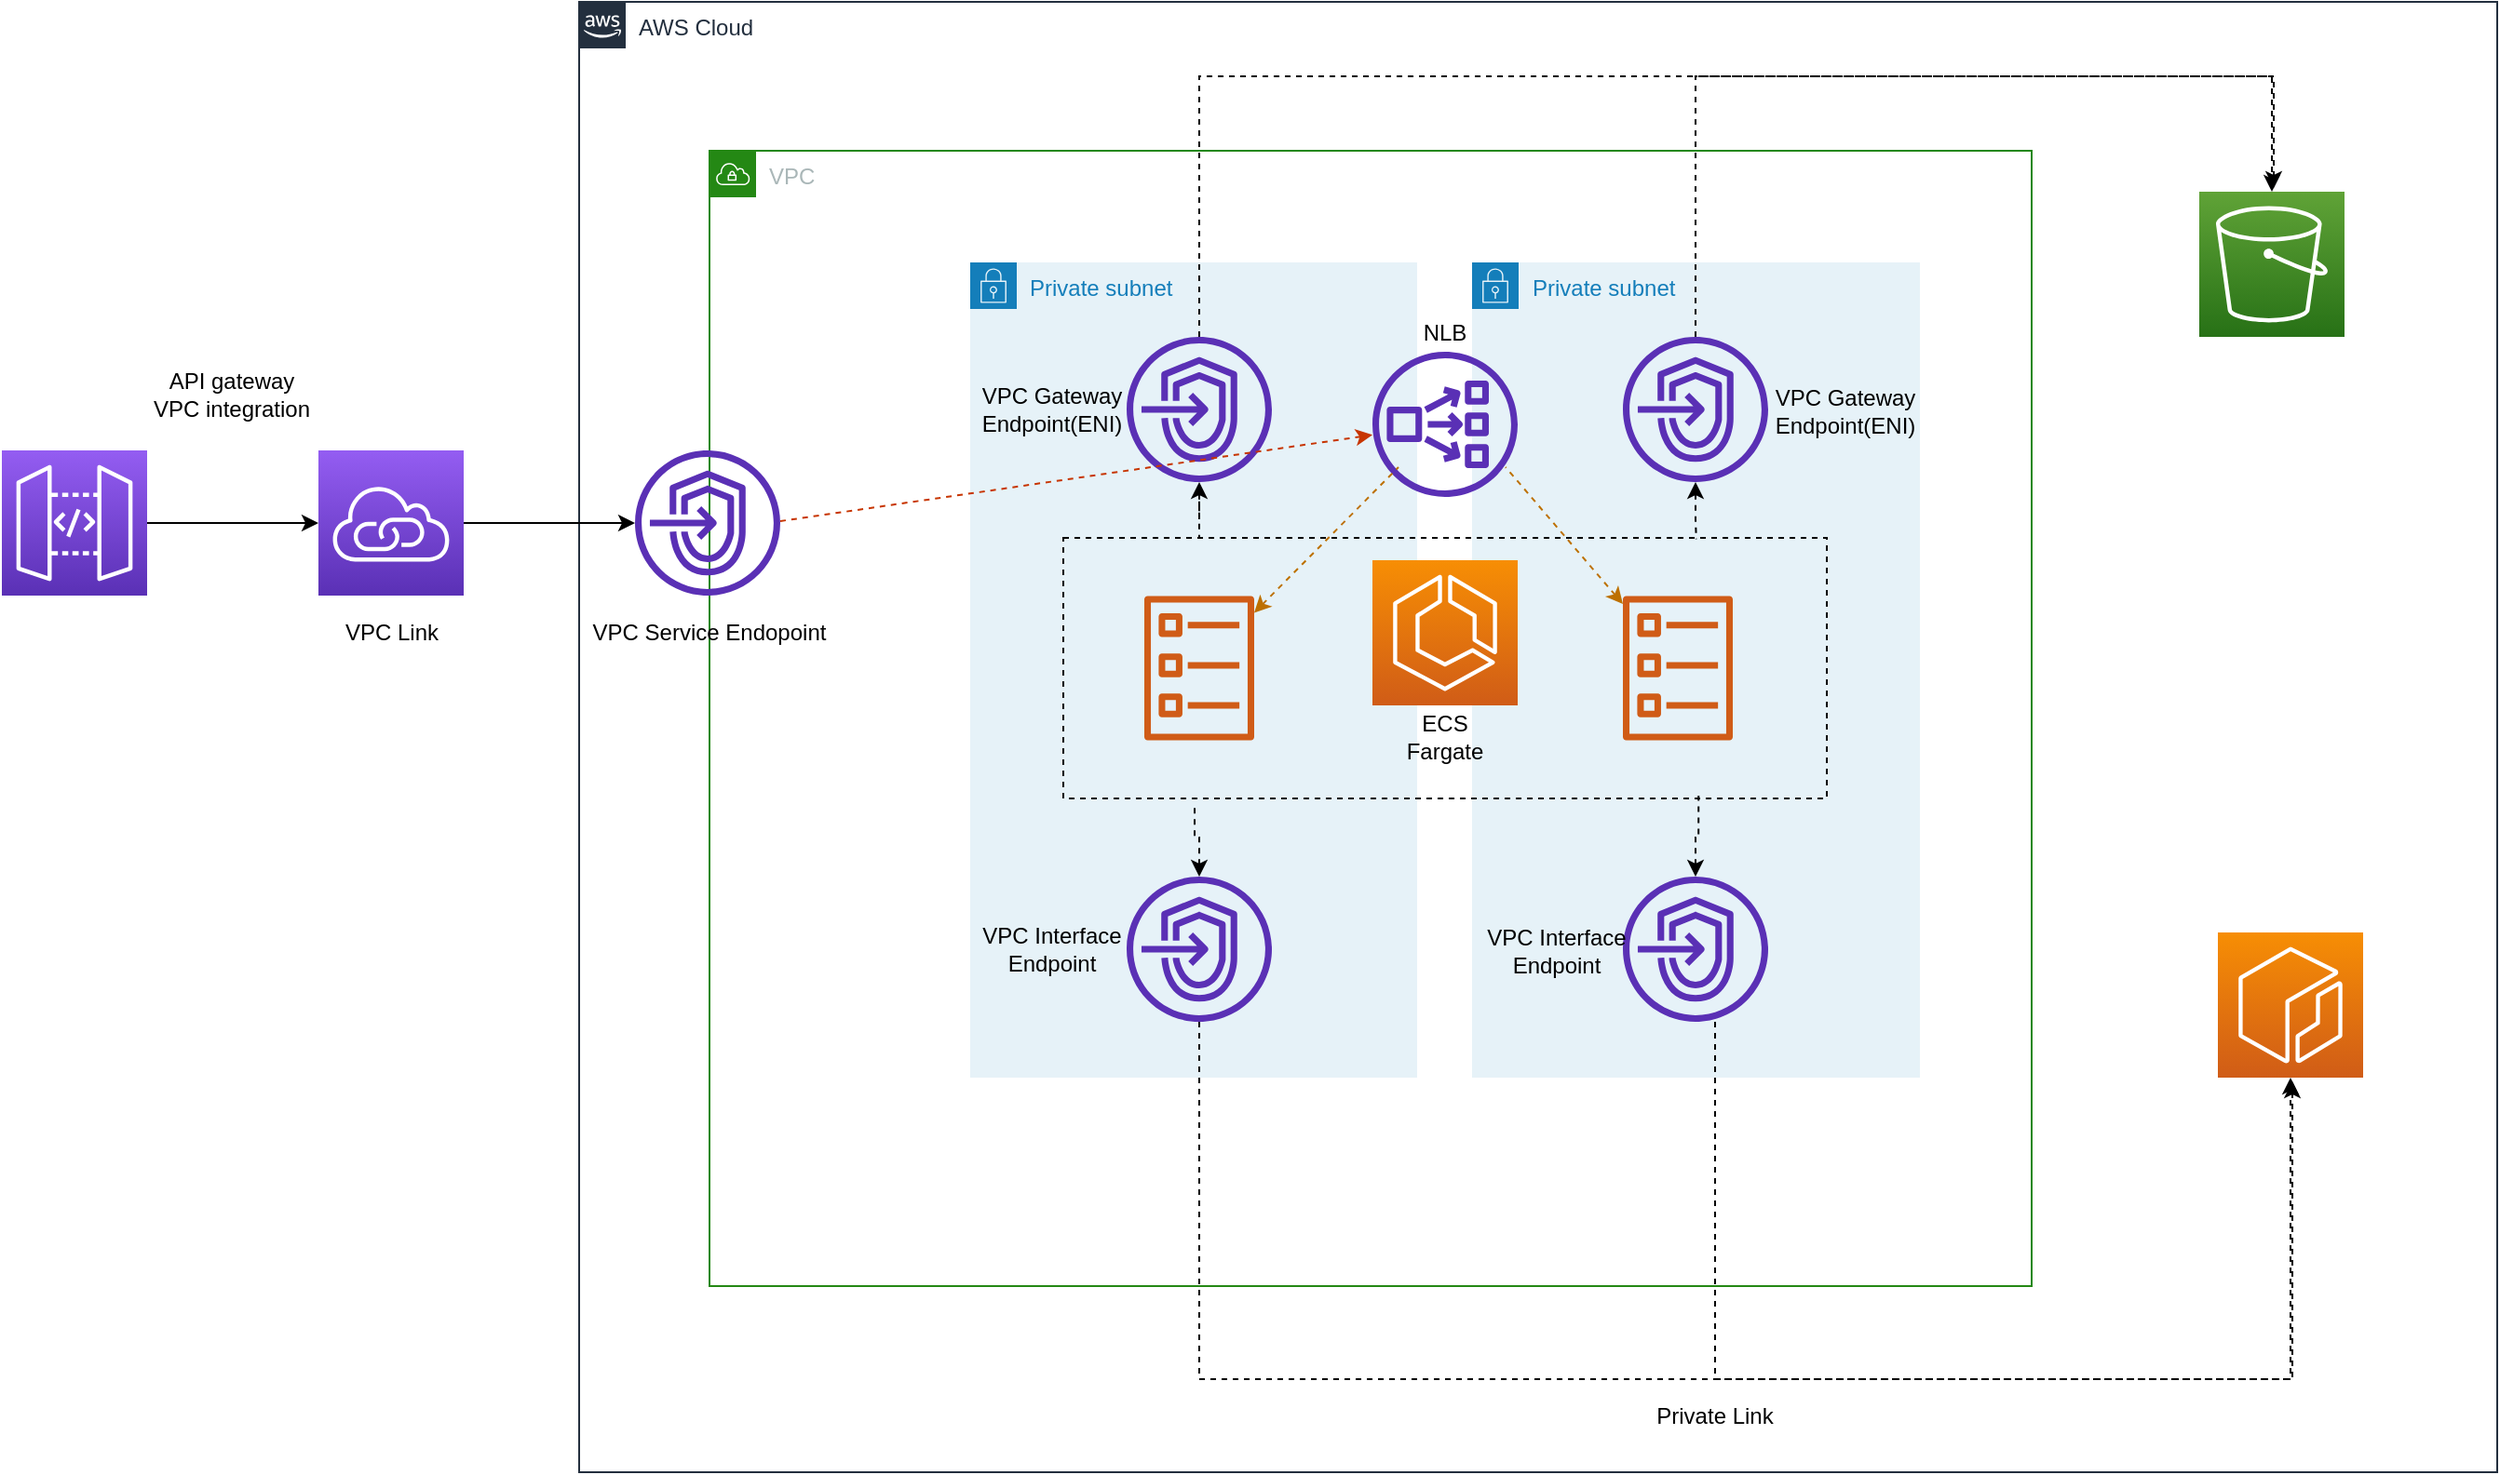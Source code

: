 <mxfile version="14.9.6" type="device"><diagram id="qgMzAs-tms5fi2DoD30S" name="ページ1"><mxGraphModel dx="1940" dy="791" grid="1" gridSize="10" guides="1" tooltips="1" connect="1" arrows="1" fold="1" page="1" pageScale="1" pageWidth="827" pageHeight="1169" math="0" shadow="0"><root><mxCell id="0"/><mxCell id="1" parent="0"/><mxCell id="RFeNoxkZ6W6ZtdVoku---1" value="AWS Cloud" style="points=[[0,0],[0.25,0],[0.5,0],[0.75,0],[1,0],[1,0.25],[1,0.5],[1,0.75],[1,1],[0.75,1],[0.5,1],[0.25,1],[0,1],[0,0.75],[0,0.5],[0,0.25]];outlineConnect=0;gradientColor=none;html=1;whiteSpace=wrap;fontSize=12;fontStyle=0;shape=mxgraph.aws4.group;grIcon=mxgraph.aws4.group_aws_cloud_alt;strokeColor=#232F3E;fillColor=none;verticalAlign=top;align=left;spacingLeft=30;fontColor=#232F3E;dashed=0;" vertex="1" parent="1"><mxGeometry x="120" y="60" width="1030" height="790" as="geometry"/></mxCell><mxCell id="RFeNoxkZ6W6ZtdVoku---2" value="VPC" style="points=[[0,0],[0.25,0],[0.5,0],[0.75,0],[1,0],[1,0.25],[1,0.5],[1,0.75],[1,1],[0.75,1],[0.5,1],[0.25,1],[0,1],[0,0.75],[0,0.5],[0,0.25]];outlineConnect=0;gradientColor=none;html=1;whiteSpace=wrap;fontSize=12;fontStyle=0;shape=mxgraph.aws4.group;grIcon=mxgraph.aws4.group_vpc;strokeColor=#248814;fillColor=none;verticalAlign=top;align=left;spacingLeft=30;fontColor=#AAB7B8;dashed=0;" vertex="1" parent="1"><mxGeometry x="190" y="140" width="710" height="610" as="geometry"/></mxCell><mxCell id="RFeNoxkZ6W6ZtdVoku---4" value="Private subnet" style="points=[[0,0],[0.25,0],[0.5,0],[0.75,0],[1,0],[1,0.25],[1,0.5],[1,0.75],[1,1],[0.75,1],[0.5,1],[0.25,1],[0,1],[0,0.75],[0,0.5],[0,0.25]];outlineConnect=0;gradientColor=none;html=1;whiteSpace=wrap;fontSize=12;fontStyle=0;shape=mxgraph.aws4.group;grIcon=mxgraph.aws4.group_security_group;grStroke=0;strokeColor=#147EBA;fillColor=#E6F2F8;verticalAlign=top;align=left;spacingLeft=30;fontColor=#147EBA;dashed=0;" vertex="1" parent="1"><mxGeometry x="330" y="200" width="240" height="438" as="geometry"/></mxCell><mxCell id="RFeNoxkZ6W6ZtdVoku---5" value="Private subnet" style="points=[[0,0],[0.25,0],[0.5,0],[0.75,0],[1,0],[1,0.25],[1,0.5],[1,0.75],[1,1],[0.75,1],[0.5,1],[0.25,1],[0,1],[0,0.75],[0,0.5],[0,0.25]];outlineConnect=0;gradientColor=none;html=1;whiteSpace=wrap;fontSize=12;fontStyle=0;shape=mxgraph.aws4.group;grIcon=mxgraph.aws4.group_security_group;grStroke=0;strokeColor=#147EBA;fillColor=#E6F2F8;verticalAlign=top;align=left;spacingLeft=30;fontColor=#147EBA;dashed=0;" vertex="1" parent="1"><mxGeometry x="599.5" y="200" width="240.5" height="438" as="geometry"/></mxCell><mxCell id="RFeNoxkZ6W6ZtdVoku---6" value="" style="points=[[0,0,0],[0.25,0,0],[0.5,0,0],[0.75,0,0],[1,0,0],[0,1,0],[0.25,1,0],[0.5,1,0],[0.75,1,0],[1,1,0],[0,0.25,0],[0,0.5,0],[0,0.75,0],[1,0.25,0],[1,0.5,0],[1,0.75,0]];outlineConnect=0;fontColor=#232F3E;gradientColor=#F78E04;gradientDirection=north;fillColor=#D05C17;strokeColor=#ffffff;dashed=0;verticalLabelPosition=bottom;verticalAlign=top;align=center;html=1;fontSize=12;fontStyle=0;aspect=fixed;shape=mxgraph.aws4.resourceIcon;resIcon=mxgraph.aws4.ecs;" vertex="1" parent="1"><mxGeometry x="546" y="360" width="78" height="78" as="geometry"/></mxCell><mxCell id="RFeNoxkZ6W6ZtdVoku---7" value="ECS Fargate" style="text;html=1;strokeColor=none;fillColor=none;align=center;verticalAlign=middle;whiteSpace=wrap;rounded=0;" vertex="1" parent="1"><mxGeometry x="565" y="445" width="40" height="20" as="geometry"/></mxCell><mxCell id="RFeNoxkZ6W6ZtdVoku---8" value="" style="rounded=0;whiteSpace=wrap;html=1;fillColor=none;dashed=1;" vertex="1" parent="1"><mxGeometry x="380" y="348" width="410" height="140" as="geometry"/></mxCell><mxCell id="RFeNoxkZ6W6ZtdVoku---9" value="" style="outlineConnect=0;fontColor=#232F3E;gradientColor=none;fillColor=#D05C17;strokeColor=none;dashed=0;verticalLabelPosition=bottom;verticalAlign=top;align=center;html=1;fontSize=12;fontStyle=0;aspect=fixed;pointerEvents=1;shape=mxgraph.aws4.ecs_task;" vertex="1" parent="1"><mxGeometry x="423.5" y="379" width="59" height="78" as="geometry"/></mxCell><mxCell id="RFeNoxkZ6W6ZtdVoku---10" value="" style="outlineConnect=0;fontColor=#232F3E;gradientColor=none;fillColor=#D05C17;strokeColor=none;dashed=0;verticalLabelPosition=bottom;verticalAlign=top;align=center;html=1;fontSize=12;fontStyle=0;aspect=fixed;pointerEvents=1;shape=mxgraph.aws4.ecs_task;" vertex="1" parent="1"><mxGeometry x="680.5" y="379" width="59" height="78" as="geometry"/></mxCell><mxCell id="RFeNoxkZ6W6ZtdVoku---11" value="" style="outlineConnect=0;fontColor=#232F3E;gradientColor=none;fillColor=#5A30B5;strokeColor=none;dashed=0;verticalLabelPosition=bottom;verticalAlign=top;align=center;html=1;fontSize=12;fontStyle=0;aspect=fixed;pointerEvents=1;shape=mxgraph.aws4.network_load_balancer;" vertex="1" parent="1"><mxGeometry x="546" y="248" width="78" height="78" as="geometry"/></mxCell><mxCell id="RFeNoxkZ6W6ZtdVoku---32" style="edgeStyle=orthogonalEdgeStyle;rounded=0;orthogonalLoop=1;jettySize=auto;html=1;dashed=1;" edge="1" parent="1" source="RFeNoxkZ6W6ZtdVoku---12"><mxGeometry relative="1" as="geometry"><mxPoint x="1030" y="160" as="targetPoint"/><Array as="points"><mxPoint x="453" y="100"/><mxPoint x="1030" y="100"/></Array></mxGeometry></mxCell><mxCell id="RFeNoxkZ6W6ZtdVoku---50" style="edgeStyle=orthogonalEdgeStyle;rounded=0;orthogonalLoop=1;jettySize=auto;html=1;entryX=0.178;entryY=-0.003;entryDx=0;entryDy=0;entryPerimeter=0;dashed=1;startArrow=classic;startFill=1;endArrow=none;endFill=0;" edge="1" parent="1" source="RFeNoxkZ6W6ZtdVoku---12" target="RFeNoxkZ6W6ZtdVoku---8"><mxGeometry relative="1" as="geometry"/></mxCell><mxCell id="RFeNoxkZ6W6ZtdVoku---12" value="" style="outlineConnect=0;fontColor=#232F3E;gradientColor=none;fillColor=#5A30B5;strokeColor=none;dashed=0;verticalLabelPosition=bottom;verticalAlign=top;align=center;html=1;fontSize=12;fontStyle=0;aspect=fixed;pointerEvents=1;shape=mxgraph.aws4.endpoints;" vertex="1" parent="1"><mxGeometry x="414" y="240" width="78" height="78" as="geometry"/></mxCell><mxCell id="RFeNoxkZ6W6ZtdVoku---30" style="edgeStyle=orthogonalEdgeStyle;orthogonalLoop=1;jettySize=auto;html=1;rounded=0;dashed=1;" edge="1" parent="1" source="RFeNoxkZ6W6ZtdVoku---13"><mxGeometry relative="1" as="geometry"><mxPoint x="1040" y="640" as="targetPoint"/><Array as="points"><mxPoint x="453" y="800"/><mxPoint x="1040" y="800"/></Array></mxGeometry></mxCell><mxCell id="RFeNoxkZ6W6ZtdVoku---52" style="edgeStyle=orthogonalEdgeStyle;rounded=0;orthogonalLoop=1;jettySize=auto;html=1;entryX=0.172;entryY=1.022;entryDx=0;entryDy=0;entryPerimeter=0;dashed=1;startArrow=classic;startFill=1;endArrow=none;endFill=0;" edge="1" parent="1" source="RFeNoxkZ6W6ZtdVoku---13" target="RFeNoxkZ6W6ZtdVoku---8"><mxGeometry relative="1" as="geometry"/></mxCell><mxCell id="RFeNoxkZ6W6ZtdVoku---13" value="" style="outlineConnect=0;fontColor=#232F3E;gradientColor=none;fillColor=#5A30B5;strokeColor=none;dashed=0;verticalLabelPosition=bottom;verticalAlign=top;align=center;html=1;fontSize=12;fontStyle=0;aspect=fixed;pointerEvents=1;shape=mxgraph.aws4.endpoints;" vertex="1" parent="1"><mxGeometry x="414" y="530" width="78" height="78" as="geometry"/></mxCell><mxCell id="RFeNoxkZ6W6ZtdVoku---31" style="edgeStyle=orthogonalEdgeStyle;rounded=0;orthogonalLoop=1;jettySize=auto;html=1;entryX=0.5;entryY=0;entryDx=0;entryDy=0;entryPerimeter=0;dashed=1;" edge="1" parent="1" source="RFeNoxkZ6W6ZtdVoku---14" target="RFeNoxkZ6W6ZtdVoku---27"><mxGeometry relative="1" as="geometry"><Array as="points"><mxPoint x="720" y="100"/><mxPoint x="1029" y="100"/></Array></mxGeometry></mxCell><mxCell id="RFeNoxkZ6W6ZtdVoku---51" style="edgeStyle=orthogonalEdgeStyle;rounded=0;orthogonalLoop=1;jettySize=auto;html=1;entryX=0.829;entryY=0.005;entryDx=0;entryDy=0;entryPerimeter=0;dashed=1;startArrow=classic;startFill=1;endArrow=none;endFill=0;" edge="1" parent="1" source="RFeNoxkZ6W6ZtdVoku---14" target="RFeNoxkZ6W6ZtdVoku---8"><mxGeometry relative="1" as="geometry"/></mxCell><mxCell id="RFeNoxkZ6W6ZtdVoku---14" value="" style="outlineConnect=0;fontColor=#232F3E;gradientColor=none;fillColor=#5A30B5;strokeColor=none;dashed=0;verticalLabelPosition=bottom;verticalAlign=top;align=center;html=1;fontSize=12;fontStyle=0;aspect=fixed;pointerEvents=1;shape=mxgraph.aws4.endpoints;" vertex="1" parent="1"><mxGeometry x="680.5" y="240" width="78" height="78" as="geometry"/></mxCell><mxCell id="RFeNoxkZ6W6ZtdVoku---29" style="edgeStyle=orthogonalEdgeStyle;orthogonalLoop=1;jettySize=auto;html=1;entryX=0.5;entryY=1;entryDx=0;entryDy=0;entryPerimeter=0;rounded=0;dashed=1;" edge="1" parent="1" source="RFeNoxkZ6W6ZtdVoku---15" target="RFeNoxkZ6W6ZtdVoku---28"><mxGeometry relative="1" as="geometry"><Array as="points"><mxPoint x="730" y="800"/><mxPoint x="1039" y="800"/></Array></mxGeometry></mxCell><mxCell id="RFeNoxkZ6W6ZtdVoku---53" style="edgeStyle=orthogonalEdgeStyle;rounded=0;orthogonalLoop=1;jettySize=auto;html=1;entryX=0.832;entryY=0.989;entryDx=0;entryDy=0;entryPerimeter=0;dashed=1;startArrow=classic;startFill=1;endArrow=none;endFill=0;" edge="1" parent="1" source="RFeNoxkZ6W6ZtdVoku---15" target="RFeNoxkZ6W6ZtdVoku---8"><mxGeometry relative="1" as="geometry"/></mxCell><mxCell id="RFeNoxkZ6W6ZtdVoku---15" value="" style="outlineConnect=0;fontColor=#232F3E;gradientColor=none;fillColor=#5A30B5;strokeColor=none;dashed=0;verticalLabelPosition=bottom;verticalAlign=top;align=center;html=1;fontSize=12;fontStyle=0;aspect=fixed;pointerEvents=1;shape=mxgraph.aws4.endpoints;" vertex="1" parent="1"><mxGeometry x="680.5" y="530" width="78" height="78" as="geometry"/></mxCell><mxCell id="RFeNoxkZ6W6ZtdVoku---16" value="" style="outlineConnect=0;fontColor=#232F3E;gradientColor=none;fillColor=#5A30B5;strokeColor=none;dashed=0;verticalLabelPosition=bottom;verticalAlign=top;align=center;html=1;fontSize=12;fontStyle=0;aspect=fixed;pointerEvents=1;shape=mxgraph.aws4.endpoints;" vertex="1" parent="1"><mxGeometry x="150" y="301" width="78" height="78" as="geometry"/></mxCell><mxCell id="RFeNoxkZ6W6ZtdVoku---19" style="edgeStyle=orthogonalEdgeStyle;rounded=0;orthogonalLoop=1;jettySize=auto;html=1;entryX=0;entryY=0.5;entryDx=0;entryDy=0;entryPerimeter=0;" edge="1" parent="1" source="RFeNoxkZ6W6ZtdVoku---17" target="RFeNoxkZ6W6ZtdVoku---18"><mxGeometry relative="1" as="geometry"/></mxCell><mxCell id="RFeNoxkZ6W6ZtdVoku---17" value="" style="points=[[0,0,0],[0.25,0,0],[0.5,0,0],[0.75,0,0],[1,0,0],[0,1,0],[0.25,1,0],[0.5,1,0],[0.75,1,0],[1,1,0],[0,0.25,0],[0,0.5,0],[0,0.75,0],[1,0.25,0],[1,0.5,0],[1,0.75,0]];outlineConnect=0;fontColor=#232F3E;gradientColor=#945DF2;gradientDirection=north;fillColor=#5A30B5;strokeColor=#ffffff;dashed=0;verticalLabelPosition=bottom;verticalAlign=top;align=center;html=1;fontSize=12;fontStyle=0;aspect=fixed;shape=mxgraph.aws4.resourceIcon;resIcon=mxgraph.aws4.api_gateway;" vertex="1" parent="1"><mxGeometry x="-190" y="301" width="78" height="78" as="geometry"/></mxCell><mxCell id="RFeNoxkZ6W6ZtdVoku---20" style="edgeStyle=orthogonalEdgeStyle;rounded=0;orthogonalLoop=1;jettySize=auto;html=1;" edge="1" parent="1" source="RFeNoxkZ6W6ZtdVoku---18" target="RFeNoxkZ6W6ZtdVoku---16"><mxGeometry relative="1" as="geometry"/></mxCell><mxCell id="RFeNoxkZ6W6ZtdVoku---18" value="" style="points=[[0,0,0],[0.25,0,0],[0.5,0,0],[0.75,0,0],[1,0,0],[0,1,0],[0.25,1,0],[0.5,1,0],[0.75,1,0],[1,1,0],[0,0.25,0],[0,0.5,0],[0,0.75,0],[1,0.25,0],[1,0.5,0],[1,0.75,0]];outlineConnect=0;fontColor=#232F3E;gradientColor=#945DF2;gradientDirection=north;fillColor=#5A30B5;strokeColor=#ffffff;dashed=0;verticalLabelPosition=bottom;verticalAlign=top;align=center;html=1;fontSize=12;fontStyle=0;aspect=fixed;shape=mxgraph.aws4.resourceIcon;resIcon=mxgraph.aws4.vpc_privatelink;" vertex="1" parent="1"><mxGeometry x="-20" y="301" width="78" height="78" as="geometry"/></mxCell><mxCell id="RFeNoxkZ6W6ZtdVoku---27" value="" style="points=[[0,0,0],[0.25,0,0],[0.5,0,0],[0.75,0,0],[1,0,0],[0,1,0],[0.25,1,0],[0.5,1,0],[0.75,1,0],[1,1,0],[0,0.25,0],[0,0.5,0],[0,0.75,0],[1,0.25,0],[1,0.5,0],[1,0.75,0]];outlineConnect=0;fontColor=#232F3E;gradientColor=#60A337;gradientDirection=north;fillColor=#277116;strokeColor=#ffffff;dashed=0;verticalLabelPosition=bottom;verticalAlign=top;align=center;html=1;fontSize=12;fontStyle=0;aspect=fixed;shape=mxgraph.aws4.resourceIcon;resIcon=mxgraph.aws4.s3;" vertex="1" parent="1"><mxGeometry x="990" y="162" width="78" height="78" as="geometry"/></mxCell><mxCell id="RFeNoxkZ6W6ZtdVoku---28" value="" style="points=[[0,0,0],[0.25,0,0],[0.5,0,0],[0.75,0,0],[1,0,0],[0,1,0],[0.25,1,0],[0.5,1,0],[0.75,1,0],[1,1,0],[0,0.25,0],[0,0.5,0],[0,0.75,0],[1,0.25,0],[1,0.5,0],[1,0.75,0]];outlineConnect=0;fontColor=#232F3E;gradientColor=#F78E04;gradientDirection=north;fillColor=#D05C17;strokeColor=#ffffff;dashed=0;verticalLabelPosition=bottom;verticalAlign=top;align=center;html=1;fontSize=12;fontStyle=0;aspect=fixed;shape=mxgraph.aws4.resourceIcon;resIcon=mxgraph.aws4.ecr;" vertex="1" parent="1"><mxGeometry x="1000" y="560" width="78" height="78" as="geometry"/></mxCell><mxCell id="RFeNoxkZ6W6ZtdVoku---33" value="VPC Gateway Endpoint(ENI)" style="text;html=1;strokeColor=none;fillColor=none;align=center;verticalAlign=middle;whiteSpace=wrap;rounded=0;dashed=1;" vertex="1" parent="1"><mxGeometry x="354" y="269" width="40" height="20" as="geometry"/></mxCell><mxCell id="RFeNoxkZ6W6ZtdVoku---34" value="VPC Gateway Endpoint(ENI)" style="text;html=1;strokeColor=none;fillColor=none;align=center;verticalAlign=middle;whiteSpace=wrap;rounded=0;dashed=1;" vertex="1" parent="1"><mxGeometry x="780" y="270" width="40" height="20" as="geometry"/></mxCell><mxCell id="RFeNoxkZ6W6ZtdVoku---35" value="VPC Interface Endpoint" style="text;html=1;strokeColor=none;fillColor=none;align=center;verticalAlign=middle;whiteSpace=wrap;rounded=0;dashed=1;" vertex="1" parent="1"><mxGeometry x="334" y="559" width="80" height="20" as="geometry"/></mxCell><mxCell id="RFeNoxkZ6W6ZtdVoku---37" value="VPC Interface Endpoint" style="text;html=1;strokeColor=none;fillColor=none;align=center;verticalAlign=middle;whiteSpace=wrap;rounded=0;dashed=1;" vertex="1" parent="1"><mxGeometry x="605" y="560" width="80" height="20" as="geometry"/></mxCell><mxCell id="RFeNoxkZ6W6ZtdVoku---43" value="" style="endArrow=none;dashed=1;html=1;startArrow=classic;startFill=1;fillColor=#f0a30a;strokeColor=#BD7000;" edge="1" parent="1" source="RFeNoxkZ6W6ZtdVoku---9"><mxGeometry width="50" height="50" relative="1" as="geometry"><mxPoint x="510" y="360" as="sourcePoint"/><mxPoint x="560" y="310" as="targetPoint"/></mxGeometry></mxCell><mxCell id="RFeNoxkZ6W6ZtdVoku---44" value="" style="endArrow=none;dashed=1;html=1;endFill=0;startArrow=classic;startFill=1;fillColor=#f0a30a;strokeColor=#BD7000;" edge="1" parent="1" source="RFeNoxkZ6W6ZtdVoku---10"><mxGeometry width="50" height="50" relative="1" as="geometry"><mxPoint x="540" y="388.224" as="sourcePoint"/><mxPoint x="617.5" y="310" as="targetPoint"/></mxGeometry></mxCell><mxCell id="RFeNoxkZ6W6ZtdVoku---45" value="VPC Link" style="text;html=1;align=center;verticalAlign=middle;resizable=0;points=[];autosize=1;strokeColor=none;" vertex="1" parent="1"><mxGeometry x="-16" y="389" width="70" height="20" as="geometry"/></mxCell><mxCell id="RFeNoxkZ6W6ZtdVoku---46" value="VPC Service Endopoint" style="text;html=1;strokeColor=none;fillColor=none;align=center;verticalAlign=middle;whiteSpace=wrap;rounded=0;dashed=1;" vertex="1" parent="1"><mxGeometry x="120" y="389" width="140" height="20" as="geometry"/></mxCell><mxCell id="RFeNoxkZ6W6ZtdVoku---48" value="" style="endArrow=classic;html=1;dashed=1;fillColor=#fa6800;strokeColor=#C73500;" edge="1" parent="1" target="RFeNoxkZ6W6ZtdVoku---11"><mxGeometry width="50" height="50" relative="1" as="geometry"><mxPoint x="228" y="339" as="sourcePoint"/><mxPoint x="278" y="289" as="targetPoint"/></mxGeometry></mxCell><mxCell id="RFeNoxkZ6W6ZtdVoku---54" value="Private Link" style="text;html=1;strokeColor=none;fillColor=none;align=center;verticalAlign=middle;whiteSpace=wrap;rounded=0;dashed=1;" vertex="1" parent="1"><mxGeometry x="660" y="810" width="140" height="20" as="geometry"/></mxCell><mxCell id="RFeNoxkZ6W6ZtdVoku---55" value="API gateway VPC integration" style="text;html=1;strokeColor=none;fillColor=none;align=center;verticalAlign=middle;whiteSpace=wrap;rounded=0;dashed=1;" vertex="1" parent="1"><mxGeometry x="-112" y="230" width="91" height="81" as="geometry"/></mxCell><mxCell id="RFeNoxkZ6W6ZtdVoku---56" value="NLB" style="text;html=1;strokeColor=none;fillColor=none;align=center;verticalAlign=middle;whiteSpace=wrap;rounded=0;dashed=1;" vertex="1" parent="1"><mxGeometry x="565" y="228" width="40" height="20" as="geometry"/></mxCell></root></mxGraphModel></diagram></mxfile>